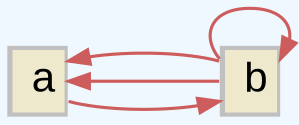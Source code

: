 digraph {
    compound=true;
    fontname=Arial;
    tooltip=" " ;
    ranksep=1
    rankdir=LR
    labeljust=c
    ratio=0.4
    edge[style="bold"] ;graph[bgcolor="aliceblue"  ;];
    node[shape="plaintext" height="0" width="0" fontname = "Arial" tooltip=" " style="filled" fillcolor="gray" ] edge[fontname=Arial fontcolor=indianred fontsize=14.0 penwidth=1.5 tooltip=" " color=indianred  ]a->b[ ]
b->b[ ]
b->a,a[ ]
a [  label=<<TABLE  BORDER="0" CELLBORDER="0" CELLPADDING="4" CELLSPACING="2" >
      
      
      
      <TR><TD  BORDER="0" CELLPADDING="4"  BGCOLOR="cornsilk2"><FONT POINT-SIZE="20"> a</FONT></TD></TR>
      
      </TABLE>> margin="0" ];b [  label=<<TABLE  BORDER="0" CELLBORDER="0" CELLPADDING="4" CELLSPACING="2" >
      
      
      
      <TR><TD  BORDER="0" CELLPADDING="4"  BGCOLOR="cornsilk2"><FONT POINT-SIZE="20"> b</FONT></TD></TR>
      
      </TABLE>> margin="0" ];b [  label=<<TABLE  BORDER="0" CELLBORDER="0" CELLPADDING="4" CELLSPACING="2" >
      
      
      
      <TR><TD  BORDER="0" CELLPADDING="4"  BGCOLOR="cornsilk2"><FONT POINT-SIZE="20"> b</FONT></TD></TR>
      
      </TABLE>> margin="0" ];a [  label=<<TABLE  BORDER="0" CELLBORDER="0" CELLPADDING="4" CELLSPACING="2" >
      
      
      
      <TR><TD  BORDER="0" CELLPADDING="4"  BGCOLOR="cornsilk2"><FONT POINT-SIZE="20"> a</FONT></TD></TR>
      
      </TABLE>> margin="0" ];a [  label=<<TABLE  BORDER="0" CELLBORDER="0" CELLPADDING="4" CELLSPACING="2" >
      
      
      
      <TR><TD  BORDER="0" CELLPADDING="4"  BGCOLOR="cornsilk2"><FONT POINT-SIZE="20"> a</FONT></TD></TR>
      
      </TABLE>> margin="0" ];
  label="" }